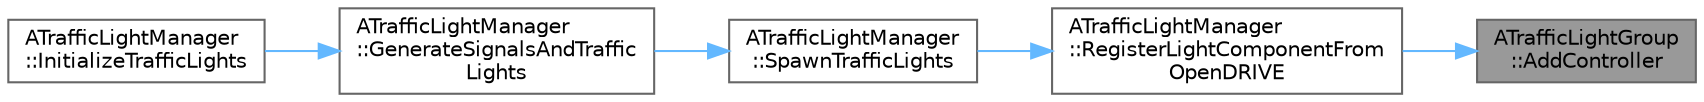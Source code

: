 digraph "ATrafficLightGroup::AddController"
{
 // INTERACTIVE_SVG=YES
 // LATEX_PDF_SIZE
  bgcolor="transparent";
  edge [fontname=Helvetica,fontsize=10,labelfontname=Helvetica,labelfontsize=10];
  node [fontname=Helvetica,fontsize=10,shape=box,height=0.2,width=0.4];
  rankdir="RL";
  Node1 [id="Node000001",label="ATrafficLightGroup\l::AddController",height=0.2,width=0.4,color="gray40", fillcolor="grey60", style="filled", fontcolor="black",tooltip=" "];
  Node1 -> Node2 [id="edge1_Node000001_Node000002",dir="back",color="steelblue1",style="solid",tooltip=" "];
  Node2 [id="Node000002",label="ATrafficLightManager\l::RegisterLightComponentFrom\lOpenDRIVE",height=0.2,width=0.4,color="grey40", fillcolor="white", style="filled",URL="$df/da5/classATrafficLightManager.html#a32e1423d001b738bddbe695a983789ae",tooltip=" "];
  Node2 -> Node3 [id="edge2_Node000002_Node000003",dir="back",color="steelblue1",style="solid",tooltip=" "];
  Node3 [id="Node000003",label="ATrafficLightManager\l::SpawnTrafficLights",height=0.2,width=0.4,color="grey40", fillcolor="white", style="filled",URL="$df/da5/classATrafficLightManager.html#a86d8da5023cf7523924fa33e0feb2e0f",tooltip=" "];
  Node3 -> Node4 [id="edge3_Node000003_Node000004",dir="back",color="steelblue1",style="solid",tooltip=" "];
  Node4 [id="Node000004",label="ATrafficLightManager\l::GenerateSignalsAndTraffic\lLights",height=0.2,width=0.4,color="grey40", fillcolor="white", style="filled",URL="$df/da5/classATrafficLightManager.html#ae473e1bb0e60e5c2db5684efc72a1e89",tooltip=" "];
  Node4 -> Node5 [id="edge4_Node000004_Node000005",dir="back",color="steelblue1",style="solid",tooltip=" "];
  Node5 [id="Node000005",label="ATrafficLightManager\l::InitializeTrafficLights",height=0.2,width=0.4,color="grey40", fillcolor="white", style="filled",URL="$df/da5/classATrafficLightManager.html#a597d552d266a41c4f45c1740d1ce7c40",tooltip=" "];
}
